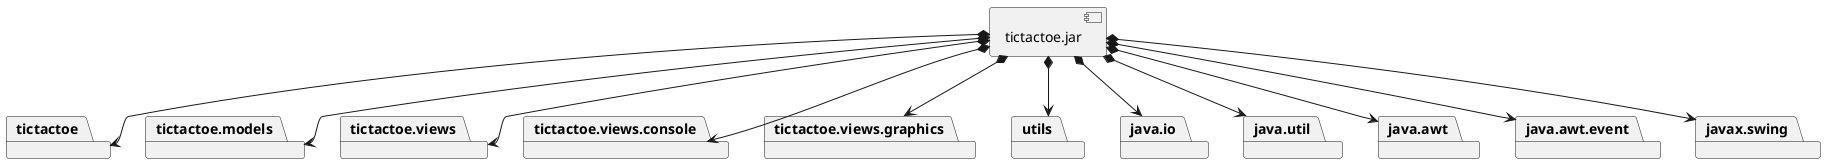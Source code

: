 @startuml desarrollo_implementacion
package "  "  as tictactoe {
}
package "  "  as tictactoe.models {
}
package "  "  as tictactoe.views {
}
package "  "  as tictactoe.views.console {
}
package "  "  as tictactoe.views.graphics {
}
package "  "  as utils {
}
package "  "  as java.io {
}
package "  "  as java.util {
}
package "  "  as java.awt{
}
package "  "  as java.awt.event{
}
package "  "  as javax.swing{
}

[tictactoe.jar] as jar

jar *--> tictactoe
jar *--> tictactoe.models
jar *--> tictactoe.views
jar *--> tictactoe.views.console
jar *--> tictactoe.views.graphics
jar *--> utils
jar *--> java.io
jar *--> java.util
jar *--> java.awt
jar *--> java.awt.event
jar *--> javax.swing
@enduml

@startuml despliegue_fisica
node node #DDDDDD [
<b>Personal Computer</b>
----
]

[ tictactoe.jar ] as component

node *--> component
@enduml

